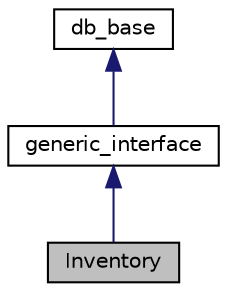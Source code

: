 digraph "Inventory"
{
  edge [fontname="Helvetica",fontsize="10",labelfontname="Helvetica",labelfontsize="10"];
  node [fontname="Helvetica",fontsize="10",shape=record];
  Node3 [label="Inventory",height=0.2,width=0.4,color="black", fillcolor="grey75", style="filled", fontcolor="black"];
  Node4 -> Node3 [dir="back",color="midnightblue",fontsize="10",style="solid",fontname="Helvetica"];
  Node4 [label="generic_interface",height=0.2,width=0.4,color="black", fillcolor="white", style="filled",URL="$classgeneric__interface.html"];
  Node5 -> Node4 [dir="back",color="midnightblue",fontsize="10",style="solid",fontname="Helvetica"];
  Node5 [label="db_base",height=0.2,width=0.4,color="black", fillcolor="white", style="filled",URL="$classdb__base.html"];
}

